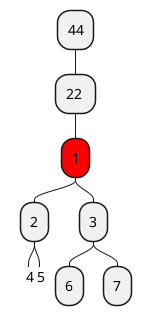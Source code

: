 @startmindmap mind
top to bottom direction
*[#red] 1
** 2
***_ 4
***_ 5
** 3
*** 6
*** 7

top side

** 22 
*** 44
@endmindmap

